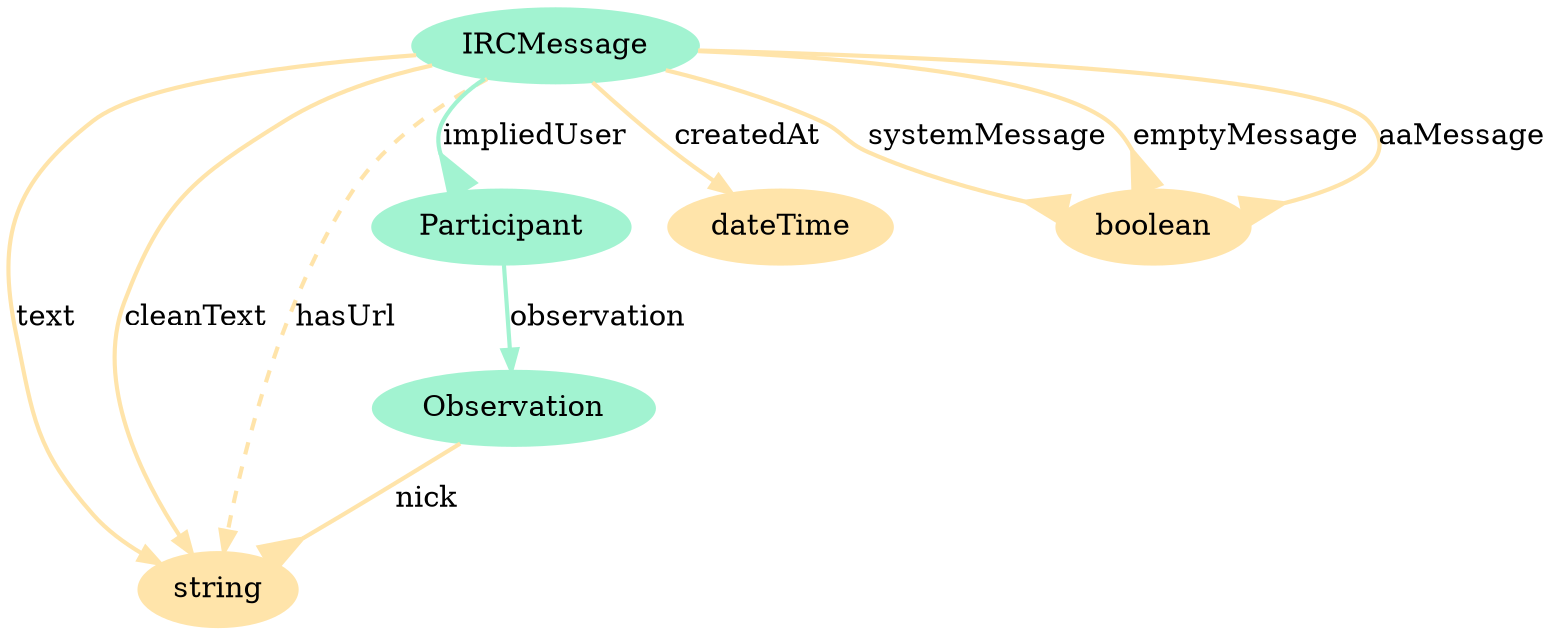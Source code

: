 digraph  {
	node [label="\N"];
	Observation	 [color="#A2F3D1",
		style=filled];
	1	 [color="#FFE4AA",
		label=string,
		style=filled];
	Observation -> 1 [key="Observation-1-1",
	arrowhead=inv,
	arrowsize=2.0,
	color="#FFE4AA",
	label=nick,
	penwidth=2];
Participant [color="#A2F3D1",
	style=filled];
Participant -> Observation [key="Participant-Observation-2",
color="#A2F3D1",
label=observation,
penwidth=2];
IRCMessage [color="#A2F3D1",
style=filled];
IRCMessage -> 1 [key="IRCMessage-1-4",
color="#FFE4AA",
label=text,
penwidth=2];
IRCMessage -> 1 [key="IRCMessage-1-6",
color="#FFE4AA",
label=cleanText,
penwidth=2];
IRCMessage -> 1 [key="IRCMessage-1-7",
color="#FFE4AA",
label=hasUrl,
penwidth=2,
style=dashed];
IRCMessage -> Participant [key="IRCMessage-Participant-10",
arrowhead=inv,
arrowsize=2.0,
color="#A2F3D1",
label=impliedUser,
penwidth=2];
2 [color="#FFE4AA",
label=dateTime,
style=filled];
IRCMessage -> 2 [key="IRCMessage-2-3",
color="#FFE4AA",
label=createdAt,
penwidth=2];
3 [color="#FFE4AA",
label=boolean,
style=filled];
IRCMessage -> 3 [key="IRCMessage-3-5",
arrowhead=inv,
arrowsize=2.0,
color="#FFE4AA",
label=systemMessage,
penwidth=2];
IRCMessage -> 3 [key="IRCMessage-3-8",
arrowhead=inv,
arrowsize=2.0,
color="#FFE4AA",
label=emptyMessage,
penwidth=2];
IRCMessage -> 3 [key="IRCMessage-3-9",
arrowhead=inv,
arrowsize=2.0,
color="#FFE4AA",
label=aaMessage,
penwidth=2];
}
